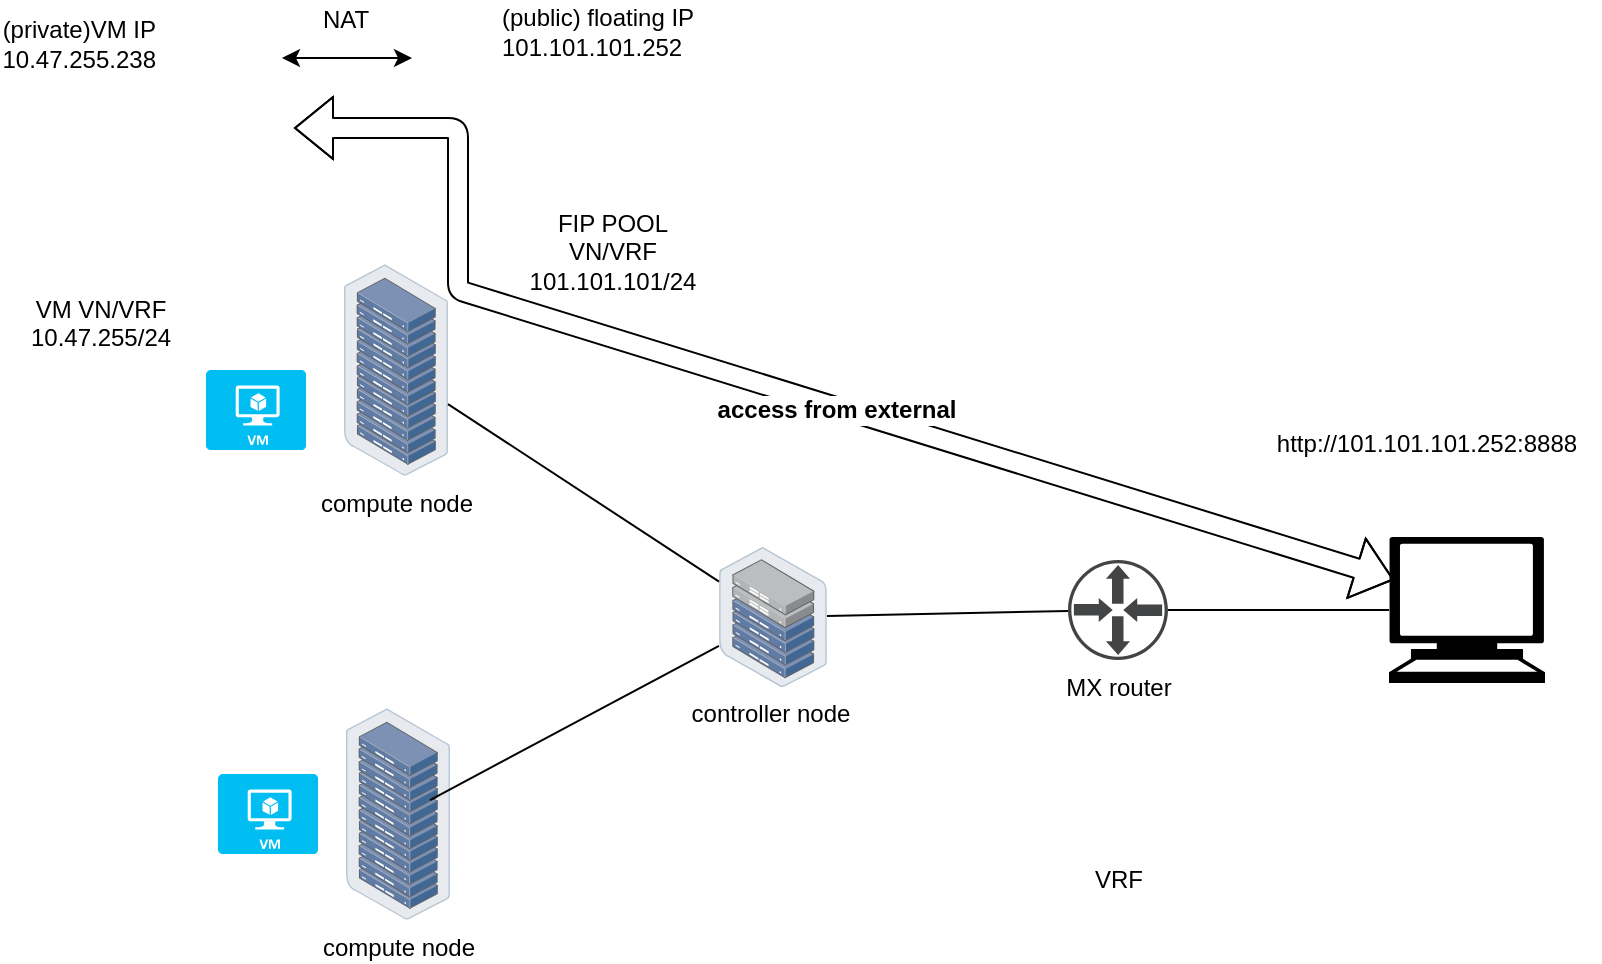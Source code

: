 <mxfile version="11.1.4" type="device"><diagram id="MEAX7VduMV3Xujvfp3zE" name="Page-1"><mxGraphModel dx="920" dy="547" grid="0" gridSize="10" guides="1" tooltips="1" connect="1" arrows="1" fold="1" page="1" pageScale="1" pageWidth="850" pageHeight="1100" math="0" shadow="0"><root><mxCell id="0"/><mxCell id="1" parent="0"/><mxCell id="9k2xtpESZ65avn1hHL7i-1" value="compute node" style="points=[];aspect=fixed;html=1;align=center;shadow=0;dashed=0;image;image=img/lib/allied_telesis/storage/Datacenter_Server_Rack.svg;" parent="1" vertex="1"><mxGeometry x="221" y="221" width="52" height="106" as="geometry"/></mxCell><mxCell id="9k2xtpESZ65avn1hHL7i-2" value="MX router" style="pointerEvents=1;shadow=0;dashed=0;html=1;strokeColor=none;fillColor=#434445;aspect=fixed;labelPosition=center;verticalLabelPosition=bottom;verticalAlign=top;align=center;outlineConnect=0;shape=mxgraph.vvd.physical_upstream_router;" parent="1" vertex="1"><mxGeometry x="583" y="369" width="50" height="50" as="geometry"/></mxCell><mxCell id="9k2xtpESZ65avn1hHL7i-4" value="" style="shape=mxgraph.signs.tech.computer;html=1;fillColor=#000000;strokeColor=none;verticalLabelPosition=bottom;verticalAlign=top;align=center;" parent="1" vertex="1"><mxGeometry x="743.5" y="357.5" width="78" height="73" as="geometry"/></mxCell><mxCell id="9k2xtpESZ65avn1hHL7i-5" value="FIP POOL&lt;br&gt;VN/VRF&lt;br&gt;101.101.101/24&lt;br&gt;" style="shape=image;html=1;verticalAlign=top;verticalLabelPosition=bottom;labelBackgroundColor=#ffffff;imageAspect=0;aspect=fixed;image=https://cdn2.iconfinder.com/data/icons/freecns-cumulus/16/519904-098_Spreadsheet-128.png" parent="1" vertex="1"><mxGeometry x="330" y="137" width="50" height="50" as="geometry"/></mxCell><mxCell id="9k2xtpESZ65avn1hHL7i-6" value="VM VN/VRF&lt;br&gt;10.47.255/24" style="shape=image;html=1;verticalAlign=top;verticalLabelPosition=bottom;labelBackgroundColor=#ffffff;imageAspect=0;aspect=fixed;image=https://cdn1.iconfinder.com/data/icons/hawcons/32/699052-icon-62-document-table-128.png" parent="1" vertex="1"><mxGeometry x="70" y="172" width="58" height="58" as="geometry"/></mxCell><mxCell id="9k2xtpESZ65avn1hHL7i-7" style="edgeStyle=none;rounded=0;orthogonalLoop=1;jettySize=auto;html=1;endArrow=classic;endFill=1;startArrow=classic;startFill=1;entryX=1;entryY=0.25;entryDx=0;entryDy=0;" parent="1" edge="1"><mxGeometry relative="1" as="geometry"><mxPoint x="255" y="118" as="sourcePoint"/><mxPoint x="190" y="118" as="targetPoint"/></mxGeometry></mxCell><mxCell id="9k2xtpESZ65avn1hHL7i-8" value="VRF" style="shape=image;html=1;verticalAlign=top;verticalLabelPosition=bottom;labelBackgroundColor=#ffffff;imageAspect=0;aspect=fixed;image=https://cdn2.iconfinder.com/data/icons/freecns-cumulus/16/519904-098_Spreadsheet-128.png" parent="1" vertex="1"><mxGeometry x="583" y="465" width="50" height="50" as="geometry"/></mxCell><mxCell id="9k2xtpESZ65avn1hHL7i-9" value="" style="points=[];aspect=fixed;html=1;align=center;shadow=0;dashed=0;image;image=img/lib/allied_telesis/storage/Datacenter_Server_Half_Rack_ToR.svg;" parent="1" vertex="1"><mxGeometry x="408.5" y="362.5" width="54" height="70" as="geometry"/></mxCell><mxCell id="9k2xtpESZ65avn1hHL7i-10" style="edgeStyle=none;rounded=0;orthogonalLoop=1;jettySize=auto;html=1;endArrow=none;endFill=0;" parent="1" source="9k2xtpESZ65avn1hHL7i-1" target="9k2xtpESZ65avn1hHL7i-9" edge="1"><mxGeometry relative="1" as="geometry"><mxPoint x="206" y="129.667" as="sourcePoint"/><mxPoint x="323.5" y="203.833" as="targetPoint"/></mxGeometry></mxCell><mxCell id="9k2xtpESZ65avn1hHL7i-11" style="edgeStyle=none;rounded=0;orthogonalLoop=1;jettySize=auto;html=1;endArrow=none;endFill=0;" parent="1" source="9k2xtpESZ65avn1hHL7i-9" target="9k2xtpESZ65avn1hHL7i-2" edge="1"><mxGeometry relative="1" as="geometry"><mxPoint x="269" y="406.222" as="sourcePoint"/><mxPoint x="391.5" y="407.269" as="targetPoint"/></mxGeometry></mxCell><mxCell id="9k2xtpESZ65avn1hHL7i-12" style="edgeStyle=none;rounded=0;orthogonalLoop=1;jettySize=auto;html=1;endArrow=none;endFill=0;entryX=0;entryY=0.5;entryDx=0;entryDy=0;entryPerimeter=0;" parent="1" source="9k2xtpESZ65avn1hHL7i-2" target="9k2xtpESZ65avn1hHL7i-4" edge="1"><mxGeometry relative="1" as="geometry"><mxPoint x="445.5" y="407.026" as="sourcePoint"/><mxPoint x="838" y="404" as="targetPoint"/></mxGeometry></mxCell><mxCell id="9k2xtpESZ65avn1hHL7i-13" value="NAT&lt;br&gt;" style="text;html=1;strokeColor=none;fillColor=none;align=center;verticalAlign=middle;whiteSpace=wrap;rounded=0;" parent="1" vertex="1"><mxGeometry x="202" y="89" width="40" height="20" as="geometry"/></mxCell><mxCell id="9k2xtpESZ65avn1hHL7i-18" value="(public) floating IP&lt;br&gt;101.101.101.252" style="shape=image;html=1;verticalAlign=bottom;verticalLabelPosition=top;labelBackgroundColor=#ffffff;imageAspect=0;aspect=fixed;image=https://cdn2.iconfinder.com/data/icons/whcompare-servers-web-hosting/50/dedicated-ip-address-128.png;labelPosition=right;align=left;" parent="1" vertex="1"><mxGeometry x="248" y="122" width="50" height="50" as="geometry"/></mxCell><mxCell id="9k2xtpESZ65avn1hHL7i-21" value="compute node" style="points=[];aspect=fixed;html=1;align=center;shadow=0;dashed=0;image;image=img/lib/allied_telesis/storage/Datacenter_Server_Rack.svg;" parent="1" vertex="1"><mxGeometry x="222" y="443" width="52" height="106" as="geometry"/></mxCell><mxCell id="9k2xtpESZ65avn1hHL7i-22" style="edgeStyle=none;rounded=0;orthogonalLoop=1;jettySize=auto;html=1;endArrow=none;endFill=0;exitX=0.808;exitY=0.434;exitDx=0;exitDy=0;exitPerimeter=0;" parent="1" source="9k2xtpESZ65avn1hHL7i-21" target="9k2xtpESZ65avn1hHL7i-9" edge="1"><mxGeometry relative="1" as="geometry"><mxPoint x="269" y="291.141" as="sourcePoint"/><mxPoint x="418.5" y="389.7" as="targetPoint"/></mxGeometry></mxCell><mxCell id="9k2xtpESZ65avn1hHL7i-23" value="" style="shape=flexArrow;endArrow=classic;startArrow=classic;html=1;entryX=0.031;entryY=0.293;entryDx=0;entryDy=0;entryPerimeter=0;" parent="1" edge="1" target="9k2xtpESZ65avn1hHL7i-4"><mxGeometry width="50" height="50" relative="1" as="geometry"><mxPoint x="196" y="153" as="sourcePoint"/><mxPoint x="809" y="354" as="targetPoint"/><Array as="points"><mxPoint x="278" y="153"/><mxPoint x="278" y="234"/></Array></mxGeometry></mxCell><mxCell id="9k2xtpESZ65avn1hHL7i-32" value="&lt;b&gt;access from external&lt;/b&gt;" style="text;html=1;resizable=0;points=[];align=center;verticalAlign=middle;labelBackgroundColor=#ffffff;" parent="9k2xtpESZ65avn1hHL7i-23" vertex="1" connectable="0"><mxGeometry x="0.032" relative="1" as="geometry"><mxPoint x="23" y="8" as="offset"/></mxGeometry></mxCell><mxCell id="9k2xtpESZ65avn1hHL7i-35" value="controller node" style="text;html=1;strokeColor=none;fillColor=none;align=center;verticalAlign=middle;whiteSpace=wrap;rounded=0;" parent="1" vertex="1"><mxGeometry x="324" y="435.5" width="221" height="20" as="geometry"/></mxCell><mxCell id="9k2xtpESZ65avn1hHL7i-37" value="http://101.101.101.252:8888&lt;br&gt;" style="text;html=1;strokeColor=none;fillColor=none;align=center;verticalAlign=middle;whiteSpace=wrap;rounded=0;" parent="1" vertex="1"><mxGeometry x="676" y="301" width="173" height="20" as="geometry"/></mxCell><mxCell id="-fuwoouN6H_sSfCgusVk-4" value="" style="verticalLabelPosition=bottom;html=1;verticalAlign=top;align=center;strokeColor=none;fillColor=#00BEF2;shape=mxgraph.azure.virtual_machine;" vertex="1" parent="1"><mxGeometry x="152" y="274" width="50" height="40" as="geometry"/></mxCell><mxCell id="-fuwoouN6H_sSfCgusVk-5" value="" style="verticalLabelPosition=bottom;html=1;verticalAlign=top;align=center;strokeColor=none;fillColor=#00BEF2;shape=mxgraph.azure.virtual_machine;" vertex="1" parent="1"><mxGeometry x="158" y="476" width="50" height="40" as="geometry"/></mxCell><mxCell id="-fuwoouN6H_sSfCgusVk-6" value="&lt;span style=&quot;text-align: center&quot;&gt;(private)VM IP&lt;/span&gt;&lt;br style=&quot;text-align: center&quot;&gt;&lt;span style=&quot;text-align: center&quot;&gt;10.47.255.238&lt;/span&gt;" style="shape=image;html=1;verticalAlign=bottom;verticalLabelPosition=top;labelBackgroundColor=#ffffff;imageAspect=0;aspect=fixed;image=https://cdn2.iconfinder.com/data/icons/whcompare-servers-web-hosting/50/dedicated-ip-address-128.png;labelPosition=left;align=right;" vertex="1" parent="1"><mxGeometry x="128" y="128" width="50" height="50" as="geometry"/></mxCell></root></mxGraphModel></diagram></mxfile>